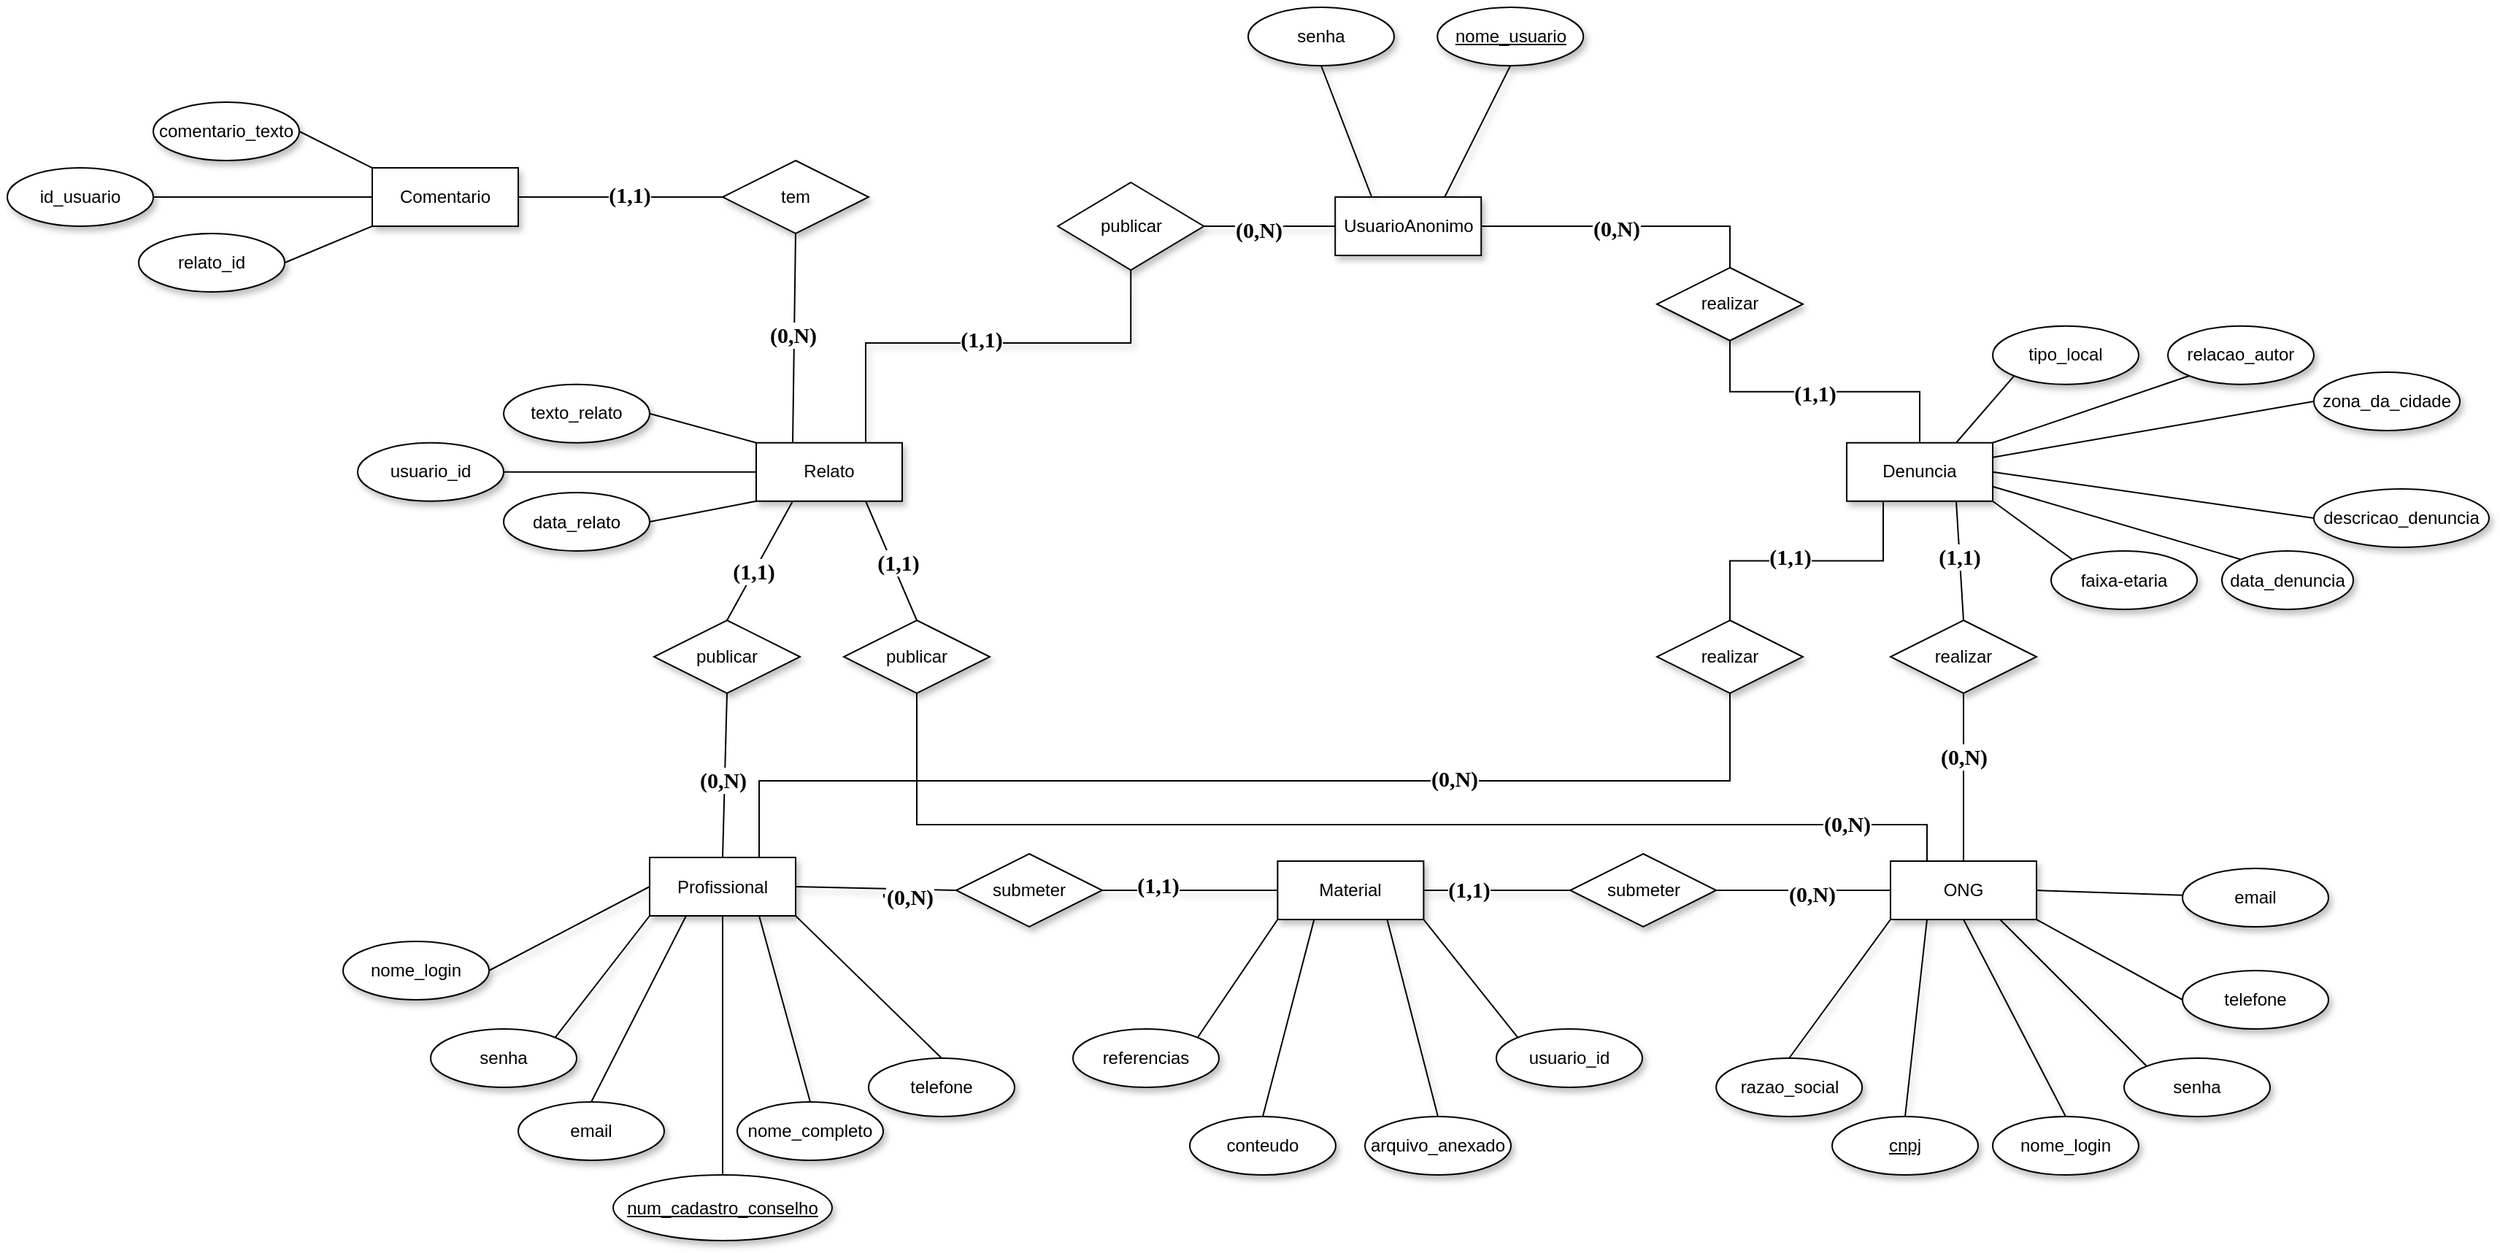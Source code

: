 <mxfile version="24.4.4" type="device">
  <diagram name="Página-1" id="iWiwzwbW_C4mwSXMXE-9">
    <mxGraphModel dx="1707" dy="1603" grid="1" gridSize="10" guides="1" tooltips="1" connect="1" arrows="1" fold="1" page="1" pageScale="1" pageWidth="827" pageHeight="1169" math="0" shadow="0">
      <root>
        <mxCell id="0" />
        <mxCell id="1" parent="0" />
        <mxCell id="LuY9t5Rripphyfl5IGte-61" style="rounded=0;orthogonalLoop=1;jettySize=auto;html=1;exitX=0;exitY=1;exitDx=0;exitDy=0;entryX=1;entryY=0;entryDx=0;entryDy=0;endArrow=none;endFill=0;labelBackgroundColor=none;strokeColor=default;fontColor=default;sketch=0;curveFitting=0;jiggle=0;shadow=1;fillStyle=auto;align=center;verticalAlign=middle;fontFamily=Helvetica;fontSize=12;fillColor=default;" parent="1" source="hKpoZKge59YQVljIcjRe-1" target="LuY9t5Rripphyfl5IGte-59" edge="1">
          <mxGeometry relative="1" as="geometry" />
        </mxCell>
        <mxCell id="LuY9t5Rripphyfl5IGte-62" style="rounded=0;orthogonalLoop=1;jettySize=auto;html=1;exitX=0;exitY=0.5;exitDx=0;exitDy=0;entryX=1;entryY=0.5;entryDx=0;entryDy=0;endArrow=none;endFill=0;labelBackgroundColor=none;strokeColor=default;fontColor=default;sketch=0;curveFitting=0;jiggle=0;shadow=1;fillStyle=auto;align=center;verticalAlign=middle;fontFamily=Helvetica;fontSize=12;fillColor=default;" parent="1" source="hKpoZKge59YQVljIcjRe-1" target="LuY9t5Rripphyfl5IGte-135" edge="1">
          <mxGeometry relative="1" as="geometry">
            <mxPoint x="-284.645" y="536.642" as="targetPoint" />
          </mxGeometry>
        </mxCell>
        <mxCell id="EmfGriHqmlcHN7oQIQZc-14" style="rounded=0;orthogonalLoop=1;jettySize=auto;html=1;entryX=0.5;entryY=0;entryDx=0;entryDy=0;endArrow=none;endFill=0;exitX=0.5;exitY=1;exitDx=0;exitDy=0;" parent="1" source="hKpoZKge59YQVljIcjRe-1" target="LuY9t5Rripphyfl5IGte-25" edge="1">
          <mxGeometry relative="1" as="geometry">
            <mxPoint x="-340" y="613" as="sourcePoint" />
            <mxPoint x="-500.0" y="647.5" as="targetPoint" />
          </mxGeometry>
        </mxCell>
        <mxCell id="q20xnqfmCr5g13peKQm8-17" style="rounded=0;hachureGap=4;orthogonalLoop=1;jettySize=auto;html=1;exitX=0.5;exitY=0;exitDx=0;exitDy=0;entryX=0.5;entryY=1;entryDx=0;entryDy=0;fontFamily=Architects Daughter;fontSource=https%3A%2F%2Ffonts.googleapis.com%2Fcss%3Ffamily%3DArchitects%2BDaughter;endArrow=none;endFill=0;" parent="1" source="hKpoZKge59YQVljIcjRe-1" target="q20xnqfmCr5g13peKQm8-16" edge="1">
          <mxGeometry relative="1" as="geometry" />
        </mxCell>
        <mxCell id="q20xnqfmCr5g13peKQm8-71" value="(0,N)" style="edgeLabel;html=1;align=center;verticalAlign=middle;resizable=0;points=[];sketch=1;hachureGap=4;jiggle=2;curveFitting=1;fontFamily=Times New Roman;fontSize=15;fontStyle=1" parent="q20xnqfmCr5g13peKQm8-17" vertex="1" connectable="0">
          <mxGeometry x="-0.036" y="2" relative="1" as="geometry">
            <mxPoint as="offset" />
          </mxGeometry>
        </mxCell>
        <mxCell id="q20xnqfmCr5g13peKQm8-39" style="edgeStyle=orthogonalEdgeStyle;rounded=0;hachureGap=4;orthogonalLoop=1;jettySize=auto;html=1;exitX=0.75;exitY=0;exitDx=0;exitDy=0;fontFamily=Architects Daughter;fontSource=https%3A%2F%2Ffonts.googleapis.com%2Fcss%3Ffamily%3DArchitects%2BDaughter;entryX=0.5;entryY=1;entryDx=0;entryDy=0;endArrow=none;endFill=0;horizontal=1;verticalAlign=middle;labelPosition=center;verticalLabelPosition=middle;align=center;labelBackgroundColor=default;fontColor=default;" parent="1" source="hKpoZKge59YQVljIcjRe-1" target="q20xnqfmCr5g13peKQm8-31" edge="1">
          <mxGeometry relative="1" as="geometry">
            <mxPoint x="230" y="540" as="targetPoint" />
            <Array as="points">
              <mxPoint x="-265" y="530" />
              <mxPoint x="400" y="530" />
            </Array>
          </mxGeometry>
        </mxCell>
        <mxCell id="q20xnqfmCr5g13peKQm8-72" value="(0,N)" style="edgeLabel;html=1;align=center;verticalAlign=middle;resizable=0;points=[];sketch=1;hachureGap=4;jiggle=2;curveFitting=1;fontFamily=Times New Roman;fontSize=15;fontStyle=1" parent="q20xnqfmCr5g13peKQm8-39" vertex="1" connectable="0">
          <mxGeometry x="-0.418" y="2" relative="1" as="geometry">
            <mxPoint x="302" as="offset" />
          </mxGeometry>
        </mxCell>
        <mxCell id="hKpoZKge59YQVljIcjRe-1" value="Profissional" style="rounded=0;arcSize=10;whiteSpace=wrap;html=1;align=center;labelBackgroundColor=none;fillColor=default;strokeColor=default;fontColor=default;sketch=0;curveFitting=0;jiggle=0;shadow=1;fillStyle=auto;verticalAlign=middle;fontFamily=Helvetica;fontSize=12;" parent="1" vertex="1">
          <mxGeometry x="-340" y="582.5" width="100" height="40" as="geometry" />
        </mxCell>
        <mxCell id="LuY9t5Rripphyfl5IGte-30" style="rounded=0;orthogonalLoop=1;jettySize=auto;html=1;exitX=0.5;exitY=0;exitDx=0;exitDy=0;entryX=0.75;entryY=1;entryDx=0;entryDy=0;endArrow=none;endFill=0;labelBackgroundColor=none;strokeColor=default;fontColor=default;sketch=0;curveFitting=0;jiggle=0;shadow=1;fillStyle=auto;align=center;verticalAlign=middle;fontFamily=Helvetica;fontSize=12;fillColor=default;" parent="1" source="hKpoZKge59YQVljIcjRe-2" target="hKpoZKge59YQVljIcjRe-1" edge="1">
          <mxGeometry relative="1" as="geometry">
            <mxPoint x="-90" y="672.5" as="targetPoint" />
          </mxGeometry>
        </mxCell>
        <mxCell id="hKpoZKge59YQVljIcjRe-2" value="nome_completo" style="ellipse;whiteSpace=wrap;html=1;align=center;labelBackgroundColor=none;fillColor=default;strokeColor=default;fontColor=default;rounded=0;sketch=0;curveFitting=0;jiggle=0;shadow=1;fillStyle=auto;verticalAlign=middle;fontFamily=Helvetica;fontSize=12;" parent="1" vertex="1">
          <mxGeometry x="-280" y="750" width="100" height="40" as="geometry" />
        </mxCell>
        <mxCell id="LuY9t5Rripphyfl5IGte-2" value="senha" style="ellipse;whiteSpace=wrap;html=1;align=center;labelBackgroundColor=none;fillColor=default;strokeColor=default;fontColor=default;rounded=0;sketch=0;curveFitting=0;jiggle=0;shadow=1;fillStyle=auto;verticalAlign=middle;fontFamily=Helvetica;fontSize=12;" parent="1" vertex="1">
          <mxGeometry x="70" width="100" height="40" as="geometry" />
        </mxCell>
        <mxCell id="LuY9t5Rripphyfl5IGte-21" style="rounded=0;orthogonalLoop=1;jettySize=auto;html=1;exitX=0.75;exitY=0;exitDx=0;exitDy=0;entryX=0.5;entryY=1;entryDx=0;entryDy=0;endArrow=none;endFill=0;labelBackgroundColor=none;strokeColor=default;fontColor=default;sketch=0;curveFitting=0;jiggle=0;shadow=1;fillStyle=auto;align=center;verticalAlign=middle;fontFamily=Helvetica;fontSize=12;fillColor=default;" parent="1" source="LuY9t5Rripphyfl5IGte-4" target="LuY9t5Rripphyfl5IGte-31" edge="1">
          <mxGeometry relative="1" as="geometry">
            <mxPoint x="223.62" y="70" as="targetPoint" />
          </mxGeometry>
        </mxCell>
        <mxCell id="q20xnqfmCr5g13peKQm8-35" style="edgeStyle=orthogonalEdgeStyle;rounded=0;hachureGap=4;orthogonalLoop=1;jettySize=auto;html=1;exitX=1;exitY=0.5;exitDx=0;exitDy=0;entryX=0.5;entryY=0;entryDx=0;entryDy=0;fontFamily=Architects Daughter;fontSource=https%3A%2F%2Ffonts.googleapis.com%2Fcss%3Ffamily%3DArchitects%2BDaughter;endArrow=none;endFill=0;" parent="1" source="LuY9t5Rripphyfl5IGte-4" target="q20xnqfmCr5g13peKQm8-34" edge="1">
          <mxGeometry relative="1" as="geometry" />
        </mxCell>
        <mxCell id="q20xnqfmCr5g13peKQm8-83" value="&lt;font face=&quot;Times New Roman&quot; style=&quot;font-size: 15px;&quot;&gt;&lt;b&gt;(0,N)&lt;/b&gt;&lt;/font&gt;" style="edgeLabel;html=1;align=center;verticalAlign=middle;resizable=0;points=[];sketch=1;hachureGap=4;jiggle=2;curveFitting=1;fontFamily=Architects Daughter;fontSource=https%3A%2F%2Ffonts.googleapis.com%2Fcss%3Ffamily%3DArchitects%2BDaughter;" parent="q20xnqfmCr5g13peKQm8-35" vertex="1" connectable="0">
          <mxGeometry x="-0.075" y="-1" relative="1" as="geometry">
            <mxPoint as="offset" />
          </mxGeometry>
        </mxCell>
        <mxCell id="LuY9t5Rripphyfl5IGte-4" value="UsuarioAnonimo" style="rounded=0;arcSize=10;whiteSpace=wrap;html=1;align=center;labelBackgroundColor=none;fillColor=default;strokeColor=default;fontColor=default;sketch=0;curveFitting=0;jiggle=0;shadow=1;fillStyle=auto;verticalAlign=middle;fontFamily=Helvetica;fontSize=12;" parent="1" vertex="1">
          <mxGeometry x="129.62" y="130" width="100" height="40" as="geometry" />
        </mxCell>
        <mxCell id="LuY9t5Rripphyfl5IGte-39" style="edgeStyle=orthogonalEdgeStyle;rounded=0;orthogonalLoop=1;jettySize=auto;html=1;exitX=0.75;exitY=0;exitDx=0;exitDy=0;entryX=0.5;entryY=1;entryDx=0;entryDy=0;endArrow=none;endFill=0;labelBackgroundColor=none;strokeColor=default;fontColor=default;sketch=0;curveFitting=0;jiggle=0;shadow=1;fillStyle=auto;align=center;verticalAlign=middle;fontFamily=Helvetica;fontSize=12;fillColor=default;" parent="1" source="LuY9t5Rripphyfl5IGte-10" target="LuY9t5Rripphyfl5IGte-38" edge="1">
          <mxGeometry relative="1" as="geometry">
            <Array as="points">
              <mxPoint x="-192" y="230" />
              <mxPoint x="-10" y="230" />
            </Array>
          </mxGeometry>
        </mxCell>
        <mxCell id="q20xnqfmCr5g13peKQm8-67" value="&lt;font style=&quot;font-size: 15px;&quot;&gt;(1,1)&lt;/font&gt;" style="edgeLabel;html=1;align=center;verticalAlign=middle;resizable=0;points=[];sketch=1;hachureGap=4;jiggle=2;curveFitting=1;fontFamily=Times New Roman;fontSize=15;fontStyle=1" parent="LuY9t5Rripphyfl5IGte-39" vertex="1" connectable="0">
          <mxGeometry x="-0.015" y="3" relative="1" as="geometry">
            <mxPoint as="offset" />
          </mxGeometry>
        </mxCell>
        <mxCell id="EmfGriHqmlcHN7oQIQZc-19" style="rounded=0;orthogonalLoop=1;jettySize=auto;html=1;exitX=0.25;exitY=0;exitDx=0;exitDy=0;entryX=0.5;entryY=1;entryDx=0;entryDy=0;endArrow=none;endFill=0;" parent="1" source="LuY9t5Rripphyfl5IGte-10" target="EmfGriHqmlcHN7oQIQZc-2" edge="1">
          <mxGeometry relative="1" as="geometry" />
        </mxCell>
        <mxCell id="q20xnqfmCr5g13peKQm8-65" value="&lt;font style=&quot;font-size: 15px;&quot;&gt;(0,N)&lt;/font&gt;" style="edgeLabel;html=1;align=center;verticalAlign=middle;resizable=0;points=[];sketch=1;hachureGap=4;jiggle=2;curveFitting=1;fontFamily=Times New Roman;fontStyle=1;fontSize=15;" parent="EmfGriHqmlcHN7oQIQZc-19" vertex="1" connectable="0">
          <mxGeometry x="0.044" y="1" relative="1" as="geometry">
            <mxPoint as="offset" />
          </mxGeometry>
        </mxCell>
        <mxCell id="EmfGriHqmlcHN7oQIQZc-20" style="rounded=0;orthogonalLoop=1;jettySize=auto;html=1;exitX=0;exitY=0;exitDx=0;exitDy=0;entryX=1;entryY=0.5;entryDx=0;entryDy=0;endArrow=none;endFill=0;" parent="1" source="LuY9t5Rripphyfl5IGte-10" target="OiR5odNGh1hFI9hVe7ye-8" edge="1">
          <mxGeometry relative="1" as="geometry" />
        </mxCell>
        <mxCell id="q20xnqfmCr5g13peKQm8-13" style="rounded=0;hachureGap=4;orthogonalLoop=1;jettySize=auto;html=1;exitX=0;exitY=1;exitDx=0;exitDy=0;entryX=1;entryY=0.5;entryDx=0;entryDy=0;fontFamily=Architects Daughter;fontSource=https%3A%2F%2Ffonts.googleapis.com%2Fcss%3Ffamily%3DArchitects%2BDaughter;endArrow=none;endFill=0;" parent="1" source="LuY9t5Rripphyfl5IGte-10" target="q20xnqfmCr5g13peKQm8-11" edge="1">
          <mxGeometry relative="1" as="geometry" />
        </mxCell>
        <mxCell id="q20xnqfmCr5g13peKQm8-22" style="rounded=0;hachureGap=4;orthogonalLoop=1;jettySize=auto;html=1;exitX=0.75;exitY=1;exitDx=0;exitDy=0;entryX=0.5;entryY=0;entryDx=0;entryDy=0;fontFamily=Architects Daughter;fontSource=https%3A%2F%2Ffonts.googleapis.com%2Fcss%3Ffamily%3DArchitects%2BDaughter;endArrow=none;endFill=0;" parent="1" source="LuY9t5Rripphyfl5IGte-10" target="q20xnqfmCr5g13peKQm8-20" edge="1">
          <mxGeometry relative="1" as="geometry" />
        </mxCell>
        <mxCell id="q20xnqfmCr5g13peKQm8-82" value="&lt;font face=&quot;Times New Roman&quot; style=&quot;font-size: 15px;&quot;&gt;&lt;b&gt;(1,1)&lt;/b&gt;&lt;/font&gt;" style="edgeLabel;html=1;align=center;verticalAlign=middle;resizable=0;points=[];sketch=1;hachureGap=4;jiggle=2;curveFitting=1;fontFamily=Architects Daughter;fontSource=https%3A%2F%2Ffonts.googleapis.com%2Fcss%3Ffamily%3DArchitects%2BDaughter;" parent="q20xnqfmCr5g13peKQm8-22" vertex="1" connectable="0">
          <mxGeometry x="0.055" y="4" relative="1" as="geometry">
            <mxPoint as="offset" />
          </mxGeometry>
        </mxCell>
        <mxCell id="LuY9t5Rripphyfl5IGte-10" value="Relato" style="rounded=0;arcSize=10;whiteSpace=wrap;html=1;align=center;labelBackgroundColor=none;fillColor=default;strokeColor=default;fontColor=default;sketch=0;curveFitting=0;jiggle=0;shadow=1;fillStyle=auto;verticalAlign=middle;fontFamily=Helvetica;fontSize=12;" parent="1" vertex="1">
          <mxGeometry x="-267" y="298.38" width="100" height="40" as="geometry" />
        </mxCell>
        <mxCell id="LuY9t5Rripphyfl5IGte-42" style="edgeStyle=orthogonalEdgeStyle;rounded=0;orthogonalLoop=1;jettySize=auto;html=1;exitX=0;exitY=0.5;exitDx=0;exitDy=0;entryX=1;entryY=0.5;entryDx=0;entryDy=0;endArrow=none;endFill=0;labelBackgroundColor=none;strokeColor=default;fontColor=default;sketch=0;curveFitting=0;jiggle=0;shadow=1;fillStyle=auto;align=center;verticalAlign=middle;fontFamily=Helvetica;fontSize=12;fillColor=default;" parent="1" source="LuY9t5Rripphyfl5IGte-12" target="LuY9t5Rripphyfl5IGte-41" edge="1">
          <mxGeometry relative="1" as="geometry" />
        </mxCell>
        <mxCell id="q20xnqfmCr5g13peKQm8-80" value="(1,1)" style="edgeLabel;html=1;align=center;verticalAlign=middle;resizable=0;points=[];sketch=1;hachureGap=4;jiggle=2;curveFitting=1;fontFamily=Times New Roman;fontSize=15;fontStyle=1" parent="LuY9t5Rripphyfl5IGte-42" vertex="1" connectable="0">
          <mxGeometry x="0.377" y="-4" relative="1" as="geometry">
            <mxPoint as="offset" />
          </mxGeometry>
        </mxCell>
        <mxCell id="OiR5odNGh1hFI9hVe7ye-16" style="rounded=0;sketch=0;hachureGap=4;jiggle=0;curveFitting=0;orthogonalLoop=1;jettySize=auto;html=1;exitX=0.75;exitY=1;exitDx=0;exitDy=0;entryX=0.5;entryY=0;entryDx=0;entryDy=0;fontFamily=Helvetica;endArrow=none;endFill=0;strokeColor=default;shadow=1;fillStyle=auto;align=center;verticalAlign=middle;fontSize=12;fontColor=default;labelBackgroundColor=none;fillColor=default;" parent="1" source="LuY9t5Rripphyfl5IGte-12" target="OiR5odNGh1hFI9hVe7ye-13" edge="1">
          <mxGeometry relative="1" as="geometry" />
        </mxCell>
        <mxCell id="q20xnqfmCr5g13peKQm8-5" style="rounded=0;hachureGap=4;orthogonalLoop=1;jettySize=auto;html=1;exitX=0;exitY=1;exitDx=0;exitDy=0;entryX=1;entryY=0;entryDx=0;entryDy=0;fontFamily=Architects Daughter;fontSource=https%3A%2F%2Ffonts.googleapis.com%2Fcss%3Ffamily%3DArchitects%2BDaughter;endArrow=none;endFill=0;" parent="1" source="LuY9t5Rripphyfl5IGte-12" target="q20xnqfmCr5g13peKQm8-3" edge="1">
          <mxGeometry relative="1" as="geometry" />
        </mxCell>
        <mxCell id="q20xnqfmCr5g13peKQm8-7" style="rounded=0;hachureGap=4;orthogonalLoop=1;jettySize=auto;html=1;exitX=1;exitY=1;exitDx=0;exitDy=0;entryX=0;entryY=0;entryDx=0;entryDy=0;fontFamily=Architects Daughter;fontSource=https%3A%2F%2Ffonts.googleapis.com%2Fcss%3Ffamily%3DArchitects%2BDaughter;endArrow=none;endFill=0;" parent="1" source="LuY9t5Rripphyfl5IGte-12" target="q20xnqfmCr5g13peKQm8-6" edge="1">
          <mxGeometry relative="1" as="geometry" />
        </mxCell>
        <mxCell id="q20xnqfmCr5g13peKQm8-9" style="rounded=0;hachureGap=4;orthogonalLoop=1;jettySize=auto;html=1;exitX=0.25;exitY=1;exitDx=0;exitDy=0;entryX=0.5;entryY=0;entryDx=0;entryDy=0;fontFamily=Architects Daughter;fontSource=https%3A%2F%2Ffonts.googleapis.com%2Fcss%3Ffamily%3DArchitects%2BDaughter;endArrow=none;endFill=0;" parent="1" source="LuY9t5Rripphyfl5IGte-12" target="OiR5odNGh1hFI9hVe7ye-12" edge="1">
          <mxGeometry relative="1" as="geometry" />
        </mxCell>
        <mxCell id="LuY9t5Rripphyfl5IGte-12" value="Material" style="rounded=0;arcSize=10;whiteSpace=wrap;html=1;align=center;labelBackgroundColor=none;fillColor=default;strokeColor=default;fontColor=default;sketch=0;curveFitting=0;jiggle=0;shadow=1;fillStyle=auto;verticalAlign=middle;fontFamily=Helvetica;fontSize=12;" parent="1" vertex="1">
          <mxGeometry x="90.18" y="585" width="100" height="40" as="geometry" />
        </mxCell>
        <mxCell id="LuY9t5Rripphyfl5IGte-26" style="rounded=0;orthogonalLoop=1;jettySize=auto;html=1;exitX=0.25;exitY=1;exitDx=0;exitDy=0;entryX=0.5;entryY=0;entryDx=0;entryDy=0;endArrow=none;endFill=0;labelBackgroundColor=none;strokeColor=default;fontColor=default;sketch=0;curveFitting=0;jiggle=0;shadow=1;fillStyle=auto;align=center;verticalAlign=middle;fontFamily=Helvetica;fontSize=12;fillColor=default;" parent="1" source="LuY9t5Rripphyfl5IGte-17" target="LuY9t5Rripphyfl5IGte-24" edge="1">
          <mxGeometry relative="1" as="geometry" />
        </mxCell>
        <mxCell id="LuY9t5Rripphyfl5IGte-66" style="rounded=0;orthogonalLoop=1;jettySize=auto;html=1;exitX=0.75;exitY=1;exitDx=0;exitDy=0;entryX=0.5;entryY=1;entryDx=0;entryDy=0;endArrow=none;endFill=0;labelBackgroundColor=none;strokeColor=default;fontColor=default;sketch=0;curveFitting=0;jiggle=0;shadow=1;fillStyle=auto;align=center;verticalAlign=middle;fontFamily=Helvetica;fontSize=12;fillColor=default;" parent="1" source="LuY9t5Rripphyfl5IGte-17" target="LuY9t5Rripphyfl5IGte-64" edge="1">
          <mxGeometry relative="1" as="geometry" />
        </mxCell>
        <mxCell id="LuY9t5Rripphyfl5IGte-67" style="rounded=0;orthogonalLoop=1;jettySize=auto;html=1;exitX=0.5;exitY=1;exitDx=0;exitDy=0;entryX=0.5;entryY=0;entryDx=0;entryDy=0;endArrow=none;endFill=0;labelBackgroundColor=none;strokeColor=default;fontColor=default;sketch=0;curveFitting=0;jiggle=0;shadow=1;fillStyle=auto;align=center;verticalAlign=middle;fontFamily=Helvetica;fontSize=12;fillColor=default;" parent="1" source="LuY9t5Rripphyfl5IGte-17" target="LuY9t5Rripphyfl5IGte-134" edge="1">
          <mxGeometry relative="1" as="geometry">
            <mxPoint x="797" y="590" as="targetPoint" />
          </mxGeometry>
        </mxCell>
        <mxCell id="q20xnqfmCr5g13peKQm8-40" style="edgeStyle=orthogonalEdgeStyle;rounded=0;hachureGap=4;orthogonalLoop=1;jettySize=auto;html=1;exitX=0.25;exitY=0;exitDx=0;exitDy=0;fontFamily=Architects Daughter;fontSource=https%3A%2F%2Ffonts.googleapis.com%2Fcss%3Ffamily%3DArchitects%2BDaughter;endArrow=none;endFill=0;" parent="1" source="LuY9t5Rripphyfl5IGte-17" target="q20xnqfmCr5g13peKQm8-20" edge="1">
          <mxGeometry relative="1" as="geometry">
            <Array as="points">
              <mxPoint x="535" y="560" />
              <mxPoint x="-157" y="560" />
            </Array>
          </mxGeometry>
        </mxCell>
        <mxCell id="q20xnqfmCr5g13peKQm8-73" value="(0,N)" style="edgeLabel;html=1;align=center;verticalAlign=middle;resizable=0;points=[];sketch=1;hachureGap=4;jiggle=2;curveFitting=1;fontFamily=Times New Roman;fontSize=15;fontStyle=1" parent="q20xnqfmCr5g13peKQm8-40" vertex="1" connectable="0">
          <mxGeometry x="0.955" relative="1" as="geometry">
            <mxPoint x="637" y="71" as="offset" />
          </mxGeometry>
        </mxCell>
        <mxCell id="q20xnqfmCr5g13peKQm8-47" style="rounded=0;hachureGap=4;orthogonalLoop=1;jettySize=auto;html=1;entryX=0;entryY=0.5;entryDx=0;entryDy=0;fontFamily=Architects Daughter;fontSource=https%3A%2F%2Ffonts.googleapis.com%2Fcss%3Ffamily%3DArchitects%2BDaughter;endArrow=none;endFill=0;exitX=1;exitY=1;exitDx=0;exitDy=0;" parent="1" source="LuY9t5Rripphyfl5IGte-17" target="q20xnqfmCr5g13peKQm8-46" edge="1">
          <mxGeometry relative="1" as="geometry">
            <mxPoint x="620" y="620" as="sourcePoint" />
          </mxGeometry>
        </mxCell>
        <mxCell id="q20xnqfmCr5g13peKQm8-50" style="rounded=0;hachureGap=4;orthogonalLoop=1;jettySize=auto;html=1;exitX=1;exitY=0.5;exitDx=0;exitDy=0;fontFamily=Architects Daughter;fontSource=https%3A%2F%2Ffonts.googleapis.com%2Fcss%3Ffamily%3DArchitects%2BDaughter;endArrow=none;endFill=0;" parent="1" source="LuY9t5Rripphyfl5IGte-17" target="q20xnqfmCr5g13peKQm8-48" edge="1">
          <mxGeometry relative="1" as="geometry" />
        </mxCell>
        <mxCell id="q20xnqfmCr5g13peKQm8-52" style="rounded=0;hachureGap=4;orthogonalLoop=1;jettySize=auto;html=1;exitX=0.5;exitY=0;exitDx=0;exitDy=0;entryX=0.5;entryY=1;entryDx=0;entryDy=0;fontFamily=Architects Daughter;fontSource=https%3A%2F%2Ffonts.googleapis.com%2Fcss%3Ffamily%3DArchitects%2BDaughter;endArrow=none;endFill=0;" parent="1" source="LuY9t5Rripphyfl5IGte-17" target="q20xnqfmCr5g13peKQm8-32" edge="1">
          <mxGeometry relative="1" as="geometry" />
        </mxCell>
        <mxCell id="q20xnqfmCr5g13peKQm8-75" value="(0,N)" style="edgeLabel;html=1;align=center;verticalAlign=middle;resizable=0;points=[];sketch=1;hachureGap=4;jiggle=2;curveFitting=1;fontFamily=Times New Roman;fontSize=15;fontStyle=1" parent="q20xnqfmCr5g13peKQm8-52" vertex="1" connectable="0">
          <mxGeometry x="0.253" relative="1" as="geometry">
            <mxPoint as="offset" />
          </mxGeometry>
        </mxCell>
        <mxCell id="LuY9t5Rripphyfl5IGte-17" value="ONG" style="rounded=0;arcSize=10;whiteSpace=wrap;html=1;align=center;labelBackgroundColor=none;fillColor=default;strokeColor=default;fontColor=default;sketch=0;curveFitting=0;jiggle=0;shadow=1;fillStyle=auto;verticalAlign=middle;fontFamily=Helvetica;fontSize=12;" parent="1" vertex="1">
          <mxGeometry x="510" y="585" width="100" height="40" as="geometry" />
        </mxCell>
        <mxCell id="LuY9t5Rripphyfl5IGte-20" style="rounded=0;orthogonalLoop=1;jettySize=auto;html=1;exitX=0.25;exitY=0;exitDx=0;exitDy=0;entryX=0.5;entryY=1;entryDx=0;entryDy=0;endArrow=none;endFill=0;labelBackgroundColor=none;strokeColor=default;fontColor=default;sketch=0;curveFitting=0;jiggle=0;shadow=1;fillStyle=auto;align=center;verticalAlign=middle;fontFamily=Helvetica;fontSize=12;fillColor=default;" parent="1" source="LuY9t5Rripphyfl5IGte-4" target="LuY9t5Rripphyfl5IGte-2" edge="1">
          <mxGeometry relative="1" as="geometry" />
        </mxCell>
        <mxCell id="LuY9t5Rripphyfl5IGte-27" style="rounded=0;orthogonalLoop=1;jettySize=auto;html=1;exitX=0.5;exitY=0;exitDx=0;exitDy=0;entryX=0;entryY=1;entryDx=0;entryDy=0;endArrow=none;endFill=0;labelBackgroundColor=none;strokeColor=default;fontColor=default;sketch=0;curveFitting=0;jiggle=0;shadow=1;fillStyle=auto;align=center;verticalAlign=middle;fontFamily=Helvetica;fontSize=12;fillColor=default;" parent="1" source="LuY9t5Rripphyfl5IGte-22" target="LuY9t5Rripphyfl5IGte-17" edge="1">
          <mxGeometry relative="1" as="geometry" />
        </mxCell>
        <mxCell id="LuY9t5Rripphyfl5IGte-22" value="razao_social" style="ellipse;whiteSpace=wrap;html=1;align=center;labelBackgroundColor=none;fillColor=default;strokeColor=default;fontColor=default;rounded=0;sketch=0;curveFitting=0;jiggle=0;shadow=1;fillStyle=auto;verticalAlign=middle;fontFamily=Helvetica;fontSize=12;" parent="1" vertex="1">
          <mxGeometry x="390.58" y="720" width="100" height="40" as="geometry" />
        </mxCell>
        <mxCell id="LuY9t5Rripphyfl5IGte-24" value="cnpj" style="ellipse;whiteSpace=wrap;html=1;align=center;fontStyle=4;labelBackgroundColor=none;fillColor=default;strokeColor=default;fontColor=default;rounded=0;sketch=0;curveFitting=0;jiggle=0;shadow=1;fillStyle=auto;verticalAlign=middle;fontFamily=Helvetica;fontSize=12;" parent="1" vertex="1">
          <mxGeometry x="470" y="760" width="100" height="40" as="geometry" />
        </mxCell>
        <mxCell id="LuY9t5Rripphyfl5IGte-25" value="num_cadastro_conselho" style="ellipse;whiteSpace=wrap;html=1;align=center;fontStyle=4;labelBackgroundColor=none;fillColor=default;strokeColor=default;fontColor=default;rounded=0;sketch=0;curveFitting=0;jiggle=0;shadow=1;fillStyle=auto;verticalAlign=middle;fontFamily=Helvetica;fontSize=12;" parent="1" vertex="1">
          <mxGeometry x="-365" y="800" width="150" height="45" as="geometry" />
        </mxCell>
        <mxCell id="LuY9t5Rripphyfl5IGte-31" value="nome_usuario" style="ellipse;whiteSpace=wrap;html=1;align=center;fontStyle=4;labelBackgroundColor=none;fillColor=default;strokeColor=default;fontColor=default;rounded=0;sketch=0;curveFitting=0;jiggle=0;shadow=1;fillStyle=auto;verticalAlign=middle;fontFamily=Helvetica;fontSize=12;" parent="1" vertex="1">
          <mxGeometry x="199.62" width="100" height="40" as="geometry" />
        </mxCell>
        <mxCell id="LuY9t5Rripphyfl5IGte-40" style="edgeStyle=orthogonalEdgeStyle;rounded=0;orthogonalLoop=1;jettySize=auto;html=1;exitX=1;exitY=0.5;exitDx=0;exitDy=0;entryX=0;entryY=0.5;entryDx=0;entryDy=0;endArrow=none;endFill=0;labelBackgroundColor=none;strokeColor=default;fontColor=default;sketch=0;curveFitting=0;jiggle=0;shadow=1;fillStyle=auto;align=center;verticalAlign=middle;fontFamily=Helvetica;fontSize=12;fillColor=default;" parent="1" source="LuY9t5Rripphyfl5IGte-38" target="LuY9t5Rripphyfl5IGte-4" edge="1">
          <mxGeometry relative="1" as="geometry" />
        </mxCell>
        <mxCell id="q20xnqfmCr5g13peKQm8-68" value="(0,N)" style="edgeLabel;html=1;align=center;verticalAlign=middle;resizable=0;points=[];sketch=1;hachureGap=4;jiggle=2;curveFitting=1;fontFamily=Times New Roman;fontSize=15;fontStyle=1" parent="LuY9t5Rripphyfl5IGte-40" vertex="1" connectable="0">
          <mxGeometry x="-0.173" y="-2" relative="1" as="geometry">
            <mxPoint as="offset" />
          </mxGeometry>
        </mxCell>
        <mxCell id="LuY9t5Rripphyfl5IGte-38" value="publicar" style="shape=rhombus;perimeter=rhombusPerimeter;whiteSpace=wrap;html=1;align=center;labelBackgroundColor=none;fillColor=default;strokeColor=default;fontColor=default;rounded=0;sketch=0;curveFitting=0;jiggle=0;shadow=1;fillStyle=auto;verticalAlign=middle;fontFamily=Helvetica;fontSize=12;" parent="1" vertex="1">
          <mxGeometry x="-60.38" y="120" width="100" height="60" as="geometry" />
        </mxCell>
        <mxCell id="LuY9t5Rripphyfl5IGte-43" style="rounded=0;orthogonalLoop=1;jettySize=auto;html=1;exitX=0;exitY=0.5;exitDx=0;exitDy=0;entryX=1;entryY=0.5;entryDx=0;entryDy=0;endArrow=none;endFill=0;labelBackgroundColor=none;strokeColor=default;fontColor=default;sketch=0;curveFitting=0;jiggle=0;shadow=1;fillStyle=auto;align=center;verticalAlign=middle;fontFamily=Helvetica;fontSize=12;fillColor=default;" parent="1" source="LuY9t5Rripphyfl5IGte-41" target="hKpoZKge59YQVljIcjRe-1" edge="1">
          <mxGeometry relative="1" as="geometry" />
        </mxCell>
        <mxCell id="LuY9t5Rripphyfl5IGte-51" value="&#39;" style="edgeLabel;html=1;align=center;verticalAlign=middle;resizable=0;points=[];labelBackgroundColor=none;fontColor=default;rounded=0;sketch=0;curveFitting=0;jiggle=0;shadow=1;fillStyle=auto;strokeColor=default;fontFamily=Helvetica;fontSize=12;fillColor=default;" parent="LuY9t5Rripphyfl5IGte-43" vertex="1" connectable="0">
          <mxGeometry x="-0.079" y="8" relative="1" as="geometry">
            <mxPoint as="offset" />
          </mxGeometry>
        </mxCell>
        <mxCell id="q20xnqfmCr5g13peKQm8-81" value="(0,N)" style="edgeLabel;html=1;align=center;verticalAlign=middle;resizable=0;points=[];sketch=1;hachureGap=4;jiggle=2;curveFitting=1;fontFamily=Times New Roman;fontSize=15;fontStyle=1" parent="LuY9t5Rripphyfl5IGte-43" vertex="1" connectable="0">
          <mxGeometry x="-0.42" y="4" relative="1" as="geometry">
            <mxPoint as="offset" />
          </mxGeometry>
        </mxCell>
        <mxCell id="LuY9t5Rripphyfl5IGte-41" value="submeter" style="shape=rhombus;perimeter=rhombusPerimeter;whiteSpace=wrap;html=1;align=center;labelBackgroundColor=none;fillColor=default;strokeColor=default;fontColor=default;rounded=0;sketch=0;curveFitting=0;jiggle=0;shadow=1;fillStyle=auto;verticalAlign=middle;fontFamily=Helvetica;fontSize=12;" parent="1" vertex="1">
          <mxGeometry x="-130" y="580" width="100" height="50" as="geometry" />
        </mxCell>
        <mxCell id="LuY9t5Rripphyfl5IGte-46" style="edgeStyle=orthogonalEdgeStyle;rounded=0;orthogonalLoop=1;jettySize=auto;html=1;exitX=0;exitY=0.5;exitDx=0;exitDy=0;entryX=1;entryY=0.5;entryDx=0;entryDy=0;endArrow=none;endFill=0;labelBackgroundColor=none;strokeColor=default;fontColor=default;sketch=0;curveFitting=0;jiggle=0;shadow=1;fillStyle=auto;align=center;verticalAlign=middle;fontFamily=Helvetica;fontSize=12;fillColor=default;" parent="1" source="LuY9t5Rripphyfl5IGte-45" target="LuY9t5Rripphyfl5IGte-12" edge="1">
          <mxGeometry relative="1" as="geometry" />
        </mxCell>
        <mxCell id="q20xnqfmCr5g13peKQm8-79" value="(1,1)" style="edgeLabel;html=1;align=center;verticalAlign=middle;resizable=0;points=[];sketch=1;hachureGap=4;jiggle=2;curveFitting=1;fontFamily=Times New Roman;fontSize=15;fontStyle=1" parent="LuY9t5Rripphyfl5IGte-46" vertex="1" connectable="0">
          <mxGeometry x="0.399" y="-1" relative="1" as="geometry">
            <mxPoint as="offset" />
          </mxGeometry>
        </mxCell>
        <mxCell id="q20xnqfmCr5g13peKQm8-2" style="rounded=0;hachureGap=4;orthogonalLoop=1;jettySize=auto;html=1;exitX=1;exitY=0.5;exitDx=0;exitDy=0;entryX=0;entryY=0.5;entryDx=0;entryDy=0;fontFamily=Architects Daughter;fontSource=https%3A%2F%2Ffonts.googleapis.com%2Fcss%3Ffamily%3DArchitects%2BDaughter;endArrow=none;endFill=0;" parent="1" source="LuY9t5Rripphyfl5IGte-45" target="LuY9t5Rripphyfl5IGte-17" edge="1">
          <mxGeometry relative="1" as="geometry" />
        </mxCell>
        <mxCell id="q20xnqfmCr5g13peKQm8-78" value="(0,N)" style="edgeLabel;html=1;align=center;verticalAlign=middle;resizable=0;points=[];sketch=1;hachureGap=4;jiggle=2;curveFitting=1;fontFamily=Times New Roman;fontSize=15;fontStyle=1" parent="q20xnqfmCr5g13peKQm8-2" vertex="1" connectable="0">
          <mxGeometry x="0.09" y="-2" relative="1" as="geometry">
            <mxPoint as="offset" />
          </mxGeometry>
        </mxCell>
        <mxCell id="LuY9t5Rripphyfl5IGte-45" value="submeter" style="shape=rhombus;perimeter=rhombusPerimeter;whiteSpace=wrap;html=1;align=center;labelBackgroundColor=none;fillColor=default;strokeColor=default;fontColor=default;rounded=0;sketch=0;curveFitting=0;jiggle=0;shadow=1;fillStyle=auto;verticalAlign=middle;fontFamily=Helvetica;fontSize=12;" parent="1" vertex="1">
          <mxGeometry x="290.58" y="580" width="100" height="50" as="geometry" />
        </mxCell>
        <mxCell id="LuY9t5Rripphyfl5IGte-59" value="senha" style="ellipse;whiteSpace=wrap;html=1;align=center;labelBackgroundColor=none;fillColor=default;strokeColor=default;fontColor=default;rounded=0;sketch=0;curveFitting=0;jiggle=0;shadow=1;fillStyle=auto;verticalAlign=middle;fontFamily=Helvetica;fontSize=12;" parent="1" vertex="1">
          <mxGeometry x="-490" y="700" width="100" height="40" as="geometry" />
        </mxCell>
        <mxCell id="LuY9t5Rripphyfl5IGte-64" value="senha" style="ellipse;whiteSpace=wrap;html=1;align=center;labelBackgroundColor=none;fillColor=default;strokeColor=default;fontColor=default;rounded=0;sketch=0;curveFitting=0;jiggle=0;shadow=1;fillStyle=auto;verticalAlign=middle;fontFamily=Helvetica;fontSize=12;" parent="1" vertex="1">
          <mxGeometry x="670" y="720" width="100" height="40" as="geometry" />
        </mxCell>
        <mxCell id="LuY9t5Rripphyfl5IGte-134" value="nome_login" style="ellipse;whiteSpace=wrap;html=1;align=center;labelBackgroundColor=none;fillColor=default;strokeColor=default;fontColor=default;rounded=0;sketch=0;curveFitting=0;jiggle=0;shadow=1;fillStyle=auto;verticalAlign=middle;fontFamily=Helvetica;fontSize=12;" parent="1" vertex="1">
          <mxGeometry x="580" y="760" width="100" height="40" as="geometry" />
        </mxCell>
        <mxCell id="LuY9t5Rripphyfl5IGte-135" value="nome_login" style="shape=ellipse;whiteSpace=wrap;html=1;align=center;labelBackgroundColor=none;rounded=0;sketch=0;curveFitting=0;jiggle=0;shadow=1;fillStyle=auto;strokeColor=default;verticalAlign=middle;fontFamily=Helvetica;fontSize=12;fontColor=default;fillColor=default;" parent="1" vertex="1">
          <mxGeometry x="-550" y="640" width="100" height="40" as="geometry" />
        </mxCell>
        <mxCell id="OiR5odNGh1hFI9hVe7ye-8" value="texto_relato" style="ellipse;whiteSpace=wrap;html=1;align=center;labelBackgroundColor=none;fillColor=default;strokeColor=default;fontColor=default;rounded=0;sketch=0;curveFitting=0;jiggle=0;shadow=1;fillStyle=auto;verticalAlign=middle;fontFamily=Helvetica;fontSize=12;" parent="1" vertex="1">
          <mxGeometry x="-440" y="258.38" width="100" height="40" as="geometry" />
        </mxCell>
        <mxCell id="OiR5odNGh1hFI9hVe7ye-12" value="conteudo" style="ellipse;whiteSpace=wrap;html=1;align=center;labelBackgroundColor=none;fillColor=default;strokeColor=default;fontColor=default;rounded=0;sketch=0;curveFitting=0;jiggle=0;shadow=1;fillStyle=auto;verticalAlign=middle;fontFamily=Helvetica;fontSize=12;" parent="1" vertex="1">
          <mxGeometry x="30.0" y="760" width="100" height="40" as="geometry" />
        </mxCell>
        <mxCell id="OiR5odNGh1hFI9hVe7ye-13" value="arquivo_anexado" style="ellipse;whiteSpace=wrap;html=1;align=center;labelBackgroundColor=none;fillColor=default;strokeColor=default;fontColor=default;rounded=0;sketch=0;curveFitting=0;jiggle=0;shadow=1;fillStyle=auto;verticalAlign=middle;fontFamily=Helvetica;fontSize=12;" parent="1" vertex="1">
          <mxGeometry x="150" y="760" width="100" height="40" as="geometry" />
        </mxCell>
        <mxCell id="EmfGriHqmlcHN7oQIQZc-7" style="rounded=0;orthogonalLoop=1;jettySize=auto;html=1;exitX=0;exitY=0;exitDx=0;exitDy=0;entryX=1;entryY=0.5;entryDx=0;entryDy=0;endArrow=none;endFill=0;" parent="1" source="EmfGriHqmlcHN7oQIQZc-1" target="EmfGriHqmlcHN7oQIQZc-6" edge="1">
          <mxGeometry relative="1" as="geometry" />
        </mxCell>
        <mxCell id="q20xnqfmCr5g13peKQm8-15" style="rounded=0;hachureGap=4;orthogonalLoop=1;jettySize=auto;html=1;exitX=0;exitY=1;exitDx=0;exitDy=0;entryX=1;entryY=0.5;entryDx=0;entryDy=0;fontFamily=Architects Daughter;fontSource=https%3A%2F%2Ffonts.googleapis.com%2Fcss%3Ffamily%3DArchitects%2BDaughter;endArrow=none;endFill=0;" parent="1" source="EmfGriHqmlcHN7oQIQZc-1" target="q20xnqfmCr5g13peKQm8-14" edge="1">
          <mxGeometry relative="1" as="geometry" />
        </mxCell>
        <mxCell id="EmfGriHqmlcHN7oQIQZc-1" value="Comentario" style="rounded=0;arcSize=10;whiteSpace=wrap;html=1;align=center;labelBackgroundColor=none;fillColor=default;strokeColor=default;fontColor=default;sketch=0;curveFitting=0;jiggle=0;shadow=1;fillStyle=auto;verticalAlign=middle;fontFamily=Helvetica;fontSize=12;" parent="1" vertex="1">
          <mxGeometry x="-530" y="110" width="100" height="40" as="geometry" />
        </mxCell>
        <mxCell id="EmfGriHqmlcHN7oQIQZc-5" style="edgeStyle=orthogonalEdgeStyle;rounded=0;orthogonalLoop=1;jettySize=auto;html=1;exitX=0;exitY=0.5;exitDx=0;exitDy=0;endArrow=none;endFill=0;" parent="1" source="EmfGriHqmlcHN7oQIQZc-2" target="EmfGriHqmlcHN7oQIQZc-1" edge="1">
          <mxGeometry relative="1" as="geometry" />
        </mxCell>
        <mxCell id="q20xnqfmCr5g13peKQm8-66" value="&lt;font style=&quot;font-size: 15px;&quot;&gt;&lt;span style=&quot;font-size: 15px;&quot;&gt;(1,1)&lt;/span&gt;&lt;/font&gt;" style="edgeLabel;html=1;align=center;verticalAlign=middle;resizable=0;points=[];sketch=1;hachureGap=4;jiggle=2;curveFitting=1;fontFamily=Times New Roman;fontSize=15;fontStyle=1" parent="EmfGriHqmlcHN7oQIQZc-5" vertex="1" connectable="0">
          <mxGeometry x="-0.089" y="-2" relative="1" as="geometry">
            <mxPoint as="offset" />
          </mxGeometry>
        </mxCell>
        <mxCell id="EmfGriHqmlcHN7oQIQZc-2" value="tem" style="shape=rhombus;perimeter=rhombusPerimeter;whiteSpace=wrap;html=1;align=center;labelBackgroundColor=none;fillColor=default;strokeColor=default;fontColor=default;rounded=0;sketch=0;curveFitting=0;jiggle=0;shadow=1;fillStyle=auto;verticalAlign=middle;fontFamily=Helvetica;fontSize=12;" parent="1" vertex="1">
          <mxGeometry x="-290" y="105" width="100" height="50" as="geometry" />
        </mxCell>
        <mxCell id="EmfGriHqmlcHN7oQIQZc-6" value="comentario_texto" style="ellipse;whiteSpace=wrap;html=1;align=center;labelBackgroundColor=none;fillColor=default;strokeColor=default;fontColor=default;rounded=0;sketch=0;curveFitting=0;jiggle=0;shadow=1;fillStyle=auto;verticalAlign=middle;fontFamily=Helvetica;fontSize=12;" parent="1" vertex="1">
          <mxGeometry x="-680" y="65" width="100" height="40" as="geometry" />
        </mxCell>
        <mxCell id="EmfGriHqmlcHN7oQIQZc-9" style="rounded=0;orthogonalLoop=1;jettySize=auto;html=1;exitX=1;exitY=0.5;exitDx=0;exitDy=0;entryX=0;entryY=0.5;entryDx=0;entryDy=0;endArrow=none;endFill=0;" parent="1" source="EmfGriHqmlcHN7oQIQZc-8" target="EmfGriHqmlcHN7oQIQZc-1" edge="1">
          <mxGeometry relative="1" as="geometry" />
        </mxCell>
        <mxCell id="EmfGriHqmlcHN7oQIQZc-8" value="id_usuario" style="ellipse;whiteSpace=wrap;html=1;align=center;labelBackgroundColor=none;fillColor=default;strokeColor=default;fontColor=default;rounded=0;sketch=0;curveFitting=0;jiggle=0;shadow=1;fillStyle=auto;verticalAlign=middle;fontFamily=Helvetica;fontSize=12;" parent="1" vertex="1">
          <mxGeometry x="-780" y="110" width="100" height="40" as="geometry" />
        </mxCell>
        <mxCell id="EmfGriHqmlcHN7oQIQZc-16" style="rounded=0;orthogonalLoop=1;jettySize=auto;html=1;exitX=0.5;exitY=0;exitDx=0;exitDy=0;entryX=0.25;entryY=1;entryDx=0;entryDy=0;endArrow=none;endFill=0;" parent="1" source="EmfGriHqmlcHN7oQIQZc-10" target="hKpoZKge59YQVljIcjRe-1" edge="1">
          <mxGeometry relative="1" as="geometry" />
        </mxCell>
        <mxCell id="EmfGriHqmlcHN7oQIQZc-10" value="email" style="ellipse;whiteSpace=wrap;html=1;align=center;labelBackgroundColor=none;fillColor=default;strokeColor=default;fontColor=default;rounded=0;sketch=0;curveFitting=0;jiggle=0;shadow=1;fillStyle=auto;verticalAlign=middle;fontFamily=Helvetica;fontSize=12;" parent="1" vertex="1">
          <mxGeometry x="-430" y="750" width="100" height="40" as="geometry" />
        </mxCell>
        <mxCell id="EmfGriHqmlcHN7oQIQZc-11" value="telefone" style="ellipse;whiteSpace=wrap;html=1;align=center;labelBackgroundColor=none;fillColor=default;strokeColor=default;fontColor=default;rounded=0;sketch=0;curveFitting=0;jiggle=0;shadow=1;fillStyle=auto;verticalAlign=middle;fontFamily=Helvetica;fontSize=12;" parent="1" vertex="1">
          <mxGeometry x="-190" y="720" width="100" height="40" as="geometry" />
        </mxCell>
        <mxCell id="EmfGriHqmlcHN7oQIQZc-18" style="rounded=0;orthogonalLoop=1;jettySize=auto;html=1;exitX=1;exitY=1;exitDx=0;exitDy=0;entryX=0.5;entryY=0;entryDx=0;entryDy=0;endArrow=none;endFill=0;" parent="1" source="hKpoZKge59YQVljIcjRe-1" target="EmfGriHqmlcHN7oQIQZc-11" edge="1">
          <mxGeometry relative="1" as="geometry" />
        </mxCell>
        <mxCell id="q20xnqfmCr5g13peKQm8-3" value="referencias" style="ellipse;whiteSpace=wrap;html=1;align=center;labelBackgroundColor=none;fillColor=default;strokeColor=default;fontColor=default;rounded=0;sketch=0;curveFitting=0;jiggle=0;shadow=1;fillStyle=auto;verticalAlign=middle;fontFamily=Helvetica;fontSize=12;" parent="1" vertex="1">
          <mxGeometry x="-50" y="700" width="100" height="40" as="geometry" />
        </mxCell>
        <mxCell id="q20xnqfmCr5g13peKQm8-6" value="usuario_id" style="ellipse;whiteSpace=wrap;html=1;align=center;labelBackgroundColor=none;fillColor=default;strokeColor=default;fontColor=default;rounded=0;sketch=0;curveFitting=0;jiggle=0;shadow=1;fillStyle=auto;verticalAlign=middle;fontFamily=Helvetica;fontSize=12;" parent="1" vertex="1">
          <mxGeometry x="240" y="700" width="100" height="40" as="geometry" />
        </mxCell>
        <mxCell id="q20xnqfmCr5g13peKQm8-12" style="rounded=0;hachureGap=4;orthogonalLoop=1;jettySize=auto;html=1;exitX=1;exitY=0.5;exitDx=0;exitDy=0;entryX=0;entryY=0.5;entryDx=0;entryDy=0;fontFamily=Architects Daughter;fontSource=https%3A%2F%2Ffonts.googleapis.com%2Fcss%3Ffamily%3DArchitects%2BDaughter;endArrow=none;endFill=0;" parent="1" source="q20xnqfmCr5g13peKQm8-10" target="LuY9t5Rripphyfl5IGte-10" edge="1">
          <mxGeometry relative="1" as="geometry" />
        </mxCell>
        <mxCell id="q20xnqfmCr5g13peKQm8-10" value="usuario_id" style="ellipse;whiteSpace=wrap;html=1;align=center;labelBackgroundColor=none;fillColor=default;strokeColor=default;fontColor=default;rounded=0;sketch=0;curveFitting=0;jiggle=0;shadow=1;fillStyle=auto;verticalAlign=middle;fontFamily=Helvetica;fontSize=12;" parent="1" vertex="1">
          <mxGeometry x="-540" y="298.38" width="100" height="40" as="geometry" />
        </mxCell>
        <mxCell id="q20xnqfmCr5g13peKQm8-11" value="data_relato" style="ellipse;whiteSpace=wrap;html=1;align=center;labelBackgroundColor=none;fillColor=default;strokeColor=default;fontColor=default;rounded=0;sketch=0;curveFitting=0;jiggle=0;shadow=1;fillStyle=auto;verticalAlign=middle;fontFamily=Helvetica;fontSize=12;" parent="1" vertex="1">
          <mxGeometry x="-440" y="332.5" width="100" height="40" as="geometry" />
        </mxCell>
        <mxCell id="q20xnqfmCr5g13peKQm8-14" value="relato_id" style="ellipse;whiteSpace=wrap;html=1;align=center;labelBackgroundColor=none;fillColor=default;strokeColor=default;fontColor=default;rounded=0;sketch=0;curveFitting=0;jiggle=0;shadow=1;fillStyle=auto;verticalAlign=middle;fontFamily=Helvetica;fontSize=12;" parent="1" vertex="1">
          <mxGeometry x="-690" y="155" width="100" height="40" as="geometry" />
        </mxCell>
        <mxCell id="q20xnqfmCr5g13peKQm8-18" style="rounded=0;hachureGap=4;orthogonalLoop=1;jettySize=auto;html=1;exitX=0.5;exitY=0;exitDx=0;exitDy=0;entryX=0.25;entryY=1;entryDx=0;entryDy=0;fontFamily=Architects Daughter;fontSource=https%3A%2F%2Ffonts.googleapis.com%2Fcss%3Ffamily%3DArchitects%2BDaughter;endArrow=none;endFill=0;" parent="1" source="q20xnqfmCr5g13peKQm8-16" target="LuY9t5Rripphyfl5IGte-10" edge="1">
          <mxGeometry relative="1" as="geometry" />
        </mxCell>
        <mxCell id="q20xnqfmCr5g13peKQm8-69" value="(1,1)" style="edgeLabel;html=1;align=center;verticalAlign=middle;resizable=0;points=[];sketch=1;hachureGap=4;jiggle=2;curveFitting=1;fontFamily=Times New Roman;fontSize=15;fontStyle=1" parent="q20xnqfmCr5g13peKQm8-18" vertex="1" connectable="0">
          <mxGeometry x="-0.207" y="1" relative="1" as="geometry">
            <mxPoint x="1" y="-1" as="offset" />
          </mxGeometry>
        </mxCell>
        <mxCell id="q20xnqfmCr5g13peKQm8-16" value="publicar" style="shape=rhombus;perimeter=rhombusPerimeter;whiteSpace=wrap;html=1;align=center;labelBackgroundColor=none;fillColor=default;strokeColor=default;fontColor=default;rounded=0;sketch=0;curveFitting=0;jiggle=0;shadow=1;fillStyle=auto;verticalAlign=middle;fontFamily=Helvetica;fontSize=12;" parent="1" vertex="1">
          <mxGeometry x="-337" y="420" width="100" height="50" as="geometry" />
        </mxCell>
        <mxCell id="q20xnqfmCr5g13peKQm8-20" value="publicar" style="shape=rhombus;perimeter=rhombusPerimeter;whiteSpace=wrap;html=1;align=center;labelBackgroundColor=none;fillColor=default;strokeColor=default;fontColor=default;rounded=0;sketch=0;curveFitting=0;jiggle=0;shadow=1;fillStyle=auto;verticalAlign=middle;fontFamily=Helvetica;fontSize=12;" parent="1" vertex="1">
          <mxGeometry x="-207" y="420" width="100" height="50" as="geometry" />
        </mxCell>
        <mxCell id="q20xnqfmCr5g13peKQm8-36" style="edgeStyle=orthogonalEdgeStyle;rounded=0;hachureGap=4;orthogonalLoop=1;jettySize=auto;html=1;exitX=0.5;exitY=0;exitDx=0;exitDy=0;entryX=0.5;entryY=1;entryDx=0;entryDy=0;fontFamily=Architects Daughter;fontSource=https%3A%2F%2Ffonts.googleapis.com%2Fcss%3Ffamily%3DArchitects%2BDaughter;endArrow=none;endFill=0;" parent="1" source="q20xnqfmCr5g13peKQm8-23" target="q20xnqfmCr5g13peKQm8-34" edge="1">
          <mxGeometry relative="1" as="geometry" />
        </mxCell>
        <mxCell id="q20xnqfmCr5g13peKQm8-77" value="(1,1)" style="edgeLabel;html=1;align=center;verticalAlign=middle;resizable=0;points=[];sketch=1;hachureGap=4;jiggle=2;curveFitting=1;fontFamily=Times New Roman;fontSize=15;fontStyle=1" parent="q20xnqfmCr5g13peKQm8-36" vertex="1" connectable="0">
          <mxGeometry x="0.07" relative="1" as="geometry">
            <mxPoint as="offset" />
          </mxGeometry>
        </mxCell>
        <mxCell id="q20xnqfmCr5g13peKQm8-51" style="rounded=0;hachureGap=4;orthogonalLoop=1;jettySize=auto;html=1;exitX=0.75;exitY=1;exitDx=0;exitDy=0;entryX=0.5;entryY=0;entryDx=0;entryDy=0;fontFamily=Architects Daughter;fontSource=https%3A%2F%2Ffonts.googleapis.com%2Fcss%3Ffamily%3DArchitects%2BDaughter;endArrow=none;endFill=0;" parent="1" source="q20xnqfmCr5g13peKQm8-23" target="q20xnqfmCr5g13peKQm8-32" edge="1">
          <mxGeometry relative="1" as="geometry" />
        </mxCell>
        <mxCell id="q20xnqfmCr5g13peKQm8-76" value="(1,1)" style="edgeLabel;html=1;align=center;verticalAlign=middle;resizable=0;points=[];sketch=1;hachureGap=4;jiggle=2;curveFitting=1;fontFamily=Times New Roman;fontSize=15;fontStyle=1" parent="q20xnqfmCr5g13peKQm8-51" vertex="1" connectable="0">
          <mxGeometry x="-0.125" relative="1" as="geometry">
            <mxPoint y="1" as="offset" />
          </mxGeometry>
        </mxCell>
        <mxCell id="q20xnqfmCr5g13peKQm8-53" style="edgeStyle=orthogonalEdgeStyle;rounded=0;hachureGap=4;orthogonalLoop=1;jettySize=auto;html=1;exitX=0.25;exitY=1;exitDx=0;exitDy=0;entryX=0.5;entryY=0;entryDx=0;entryDy=0;fontFamily=Architects Daughter;fontSource=https%3A%2F%2Ffonts.googleapis.com%2Fcss%3Ffamily%3DArchitects%2BDaughter;endArrow=none;endFill=0;" parent="1" source="q20xnqfmCr5g13peKQm8-23" target="q20xnqfmCr5g13peKQm8-31" edge="1">
          <mxGeometry relative="1" as="geometry" />
        </mxCell>
        <mxCell id="q20xnqfmCr5g13peKQm8-74" value="(1,1)" style="edgeLabel;html=1;align=center;verticalAlign=middle;resizable=0;points=[];sketch=1;hachureGap=4;jiggle=2;curveFitting=1;fontFamily=Times New Roman;fontSize=15;fontStyle=1" parent="q20xnqfmCr5g13peKQm8-53" vertex="1" connectable="0">
          <mxGeometry x="0.13" y="-3" relative="1" as="geometry">
            <mxPoint as="offset" />
          </mxGeometry>
        </mxCell>
        <mxCell id="q20xnqfmCr5g13peKQm8-55" style="rounded=0;hachureGap=4;orthogonalLoop=1;jettySize=auto;html=1;exitX=1;exitY=0;exitDx=0;exitDy=0;entryX=0;entryY=1;entryDx=0;entryDy=0;fontFamily=Architects Daughter;fontSource=https%3A%2F%2Ffonts.googleapis.com%2Fcss%3Ffamily%3DArchitects%2BDaughter;endArrow=none;endFill=0;" parent="1" source="q20xnqfmCr5g13peKQm8-23" target="q20xnqfmCr5g13peKQm8-26" edge="1">
          <mxGeometry relative="1" as="geometry" />
        </mxCell>
        <mxCell id="q20xnqfmCr5g13peKQm8-56" style="rounded=0;hachureGap=4;orthogonalLoop=1;jettySize=auto;html=1;exitX=1;exitY=0.25;exitDx=0;exitDy=0;entryX=0;entryY=0.5;entryDx=0;entryDy=0;fontFamily=Architects Daughter;fontSource=https%3A%2F%2Ffonts.googleapis.com%2Fcss%3Ffamily%3DArchitects%2BDaughter;endArrow=none;endFill=0;" parent="1" source="q20xnqfmCr5g13peKQm8-23" target="q20xnqfmCr5g13peKQm8-29" edge="1">
          <mxGeometry relative="1" as="geometry" />
        </mxCell>
        <mxCell id="q20xnqfmCr5g13peKQm8-57" style="rounded=0;hachureGap=4;orthogonalLoop=1;jettySize=auto;html=1;exitX=1;exitY=0.5;exitDx=0;exitDy=0;entryX=0;entryY=0.5;entryDx=0;entryDy=0;fontFamily=Architects Daughter;fontSource=https%3A%2F%2Ffonts.googleapis.com%2Fcss%3Ffamily%3DArchitects%2BDaughter;endArrow=none;endFill=0;" parent="1" source="q20xnqfmCr5g13peKQm8-23" target="q20xnqfmCr5g13peKQm8-27" edge="1">
          <mxGeometry relative="1" as="geometry" />
        </mxCell>
        <mxCell id="q20xnqfmCr5g13peKQm8-59" style="rounded=0;hachureGap=4;orthogonalLoop=1;jettySize=auto;html=1;exitX=0.75;exitY=0;exitDx=0;exitDy=0;entryX=0;entryY=1;entryDx=0;entryDy=0;fontFamily=Architects Daughter;fontSource=https%3A%2F%2Ffonts.googleapis.com%2Fcss%3Ffamily%3DArchitects%2BDaughter;endArrow=none;endFill=0;" parent="1" source="q20xnqfmCr5g13peKQm8-23" target="q20xnqfmCr5g13peKQm8-28" edge="1">
          <mxGeometry relative="1" as="geometry" />
        </mxCell>
        <mxCell id="q20xnqfmCr5g13peKQm8-60" style="rounded=0;hachureGap=4;orthogonalLoop=1;jettySize=auto;html=1;exitX=1;exitY=1;exitDx=0;exitDy=0;entryX=0;entryY=0;entryDx=0;entryDy=0;fontFamily=Architects Daughter;fontSource=https%3A%2F%2Ffonts.googleapis.com%2Fcss%3Ffamily%3DArchitects%2BDaughter;endArrow=none;endFill=0;" parent="1" source="q20xnqfmCr5g13peKQm8-23" target="q20xnqfmCr5g13peKQm8-25" edge="1">
          <mxGeometry relative="1" as="geometry" />
        </mxCell>
        <mxCell id="q20xnqfmCr5g13peKQm8-23" value="Denuncia" style="rounded=0;arcSize=10;whiteSpace=wrap;html=1;align=center;labelBackgroundColor=none;fillColor=default;strokeColor=default;fontColor=default;sketch=0;curveFitting=0;jiggle=0;shadow=1;fillStyle=auto;verticalAlign=middle;fontFamily=Helvetica;fontSize=12;" parent="1" vertex="1">
          <mxGeometry x="480" y="298.38" width="100" height="40" as="geometry" />
        </mxCell>
        <mxCell id="q20xnqfmCr5g13peKQm8-25" value="faixa-etaria" style="ellipse;whiteSpace=wrap;html=1;align=center;labelBackgroundColor=none;fillColor=default;strokeColor=default;fontColor=default;rounded=0;sketch=0;curveFitting=0;jiggle=0;shadow=1;fillStyle=auto;verticalAlign=middle;fontFamily=Helvetica;fontSize=12;" parent="1" vertex="1">
          <mxGeometry x="620" y="372.5" width="100" height="40" as="geometry" />
        </mxCell>
        <mxCell id="q20xnqfmCr5g13peKQm8-26" value="relacao_autor" style="ellipse;whiteSpace=wrap;html=1;align=center;labelBackgroundColor=none;fillColor=default;strokeColor=default;fontColor=default;rounded=0;sketch=0;curveFitting=0;jiggle=0;shadow=1;fillStyle=auto;verticalAlign=middle;fontFamily=Helvetica;fontSize=12;" parent="1" vertex="1">
          <mxGeometry x="700" y="218.38" width="100" height="40" as="geometry" />
        </mxCell>
        <mxCell id="q20xnqfmCr5g13peKQm8-27" value="descricao_denuncia" style="ellipse;whiteSpace=wrap;html=1;align=center;labelBackgroundColor=none;fillColor=default;strokeColor=default;fontColor=default;rounded=0;sketch=0;curveFitting=0;jiggle=0;shadow=1;fillStyle=auto;verticalAlign=middle;fontFamily=Helvetica;fontSize=12;" parent="1" vertex="1">
          <mxGeometry x="800" y="330" width="120" height="40" as="geometry" />
        </mxCell>
        <mxCell id="q20xnqfmCr5g13peKQm8-28" value="tipo_local" style="ellipse;whiteSpace=wrap;html=1;align=center;labelBackgroundColor=none;fillColor=default;strokeColor=default;fontColor=default;rounded=0;sketch=0;curveFitting=0;jiggle=0;shadow=1;fillStyle=auto;verticalAlign=middle;fontFamily=Helvetica;fontSize=12;" parent="1" vertex="1">
          <mxGeometry x="580" y="218.38" width="100" height="40" as="geometry" />
        </mxCell>
        <mxCell id="q20xnqfmCr5g13peKQm8-29" value="zona_da_cidade" style="ellipse;whiteSpace=wrap;html=1;align=center;labelBackgroundColor=none;fillColor=default;strokeColor=default;fontColor=default;rounded=0;sketch=0;curveFitting=0;jiggle=0;shadow=1;fillStyle=auto;verticalAlign=middle;fontFamily=Helvetica;fontSize=12;" parent="1" vertex="1">
          <mxGeometry x="800" y="250" width="100" height="40" as="geometry" />
        </mxCell>
        <mxCell id="q20xnqfmCr5g13peKQm8-58" style="rounded=0;hachureGap=4;orthogonalLoop=1;jettySize=auto;html=1;exitX=0;exitY=0;exitDx=0;exitDy=0;fontFamily=Architects Daughter;fontSource=https%3A%2F%2Ffonts.googleapis.com%2Fcss%3Ffamily%3DArchitects%2BDaughter;entryX=1;entryY=0.75;entryDx=0;entryDy=0;endArrow=none;endFill=0;" parent="1" source="q20xnqfmCr5g13peKQm8-30" target="q20xnqfmCr5g13peKQm8-23" edge="1">
          <mxGeometry relative="1" as="geometry">
            <mxPoint x="580" y="338" as="targetPoint" />
          </mxGeometry>
        </mxCell>
        <mxCell id="q20xnqfmCr5g13peKQm8-30" value="data_denuncia" style="ellipse;whiteSpace=wrap;html=1;align=center;labelBackgroundColor=none;fillColor=default;strokeColor=default;fontColor=default;rounded=0;sketch=0;curveFitting=0;jiggle=0;shadow=1;fillStyle=auto;verticalAlign=middle;fontFamily=Helvetica;fontSize=12;" parent="1" vertex="1">
          <mxGeometry x="737" y="372.5" width="90" height="40" as="geometry" />
        </mxCell>
        <mxCell id="q20xnqfmCr5g13peKQm8-31" value="realizar" style="shape=rhombus;perimeter=rhombusPerimeter;whiteSpace=wrap;html=1;align=center;labelBackgroundColor=none;fillColor=default;strokeColor=default;fontColor=default;rounded=0;sketch=0;curveFitting=0;jiggle=0;shadow=1;fillStyle=auto;verticalAlign=middle;fontFamily=Helvetica;fontSize=12;" parent="1" vertex="1">
          <mxGeometry x="350" y="420" width="100" height="50" as="geometry" />
        </mxCell>
        <mxCell id="q20xnqfmCr5g13peKQm8-32" value="realizar" style="shape=rhombus;perimeter=rhombusPerimeter;whiteSpace=wrap;html=1;align=center;labelBackgroundColor=none;fillColor=default;strokeColor=default;fontColor=default;rounded=0;sketch=0;curveFitting=0;jiggle=0;shadow=1;fillStyle=auto;verticalAlign=middle;fontFamily=Helvetica;fontSize=12;" parent="1" vertex="1">
          <mxGeometry x="510" y="420" width="100" height="50" as="geometry" />
        </mxCell>
        <mxCell id="q20xnqfmCr5g13peKQm8-34" value="realizar" style="shape=rhombus;perimeter=rhombusPerimeter;whiteSpace=wrap;html=1;align=center;labelBackgroundColor=none;fillColor=default;strokeColor=default;fontColor=default;rounded=0;sketch=0;curveFitting=0;jiggle=0;shadow=1;fillStyle=auto;verticalAlign=middle;fontFamily=Helvetica;fontSize=12;" parent="1" vertex="1">
          <mxGeometry x="350" y="178.38" width="100" height="50" as="geometry" />
        </mxCell>
        <mxCell id="q20xnqfmCr5g13peKQm8-46" value="telefone" style="ellipse;whiteSpace=wrap;html=1;align=center;labelBackgroundColor=none;fillColor=default;strokeColor=default;fontColor=default;rounded=0;sketch=0;curveFitting=0;jiggle=0;shadow=1;fillStyle=auto;verticalAlign=middle;fontFamily=Helvetica;fontSize=12;" parent="1" vertex="1">
          <mxGeometry x="710" y="660" width="100" height="40" as="geometry" />
        </mxCell>
        <mxCell id="q20xnqfmCr5g13peKQm8-48" value="email" style="ellipse;whiteSpace=wrap;html=1;align=center;labelBackgroundColor=none;fillColor=default;strokeColor=default;fontColor=default;rounded=0;sketch=0;curveFitting=0;jiggle=0;shadow=1;fillStyle=auto;verticalAlign=middle;fontFamily=Helvetica;fontSize=12;" parent="1" vertex="1">
          <mxGeometry x="710" y="590" width="100" height="40" as="geometry" />
        </mxCell>
      </root>
    </mxGraphModel>
  </diagram>
</mxfile>
